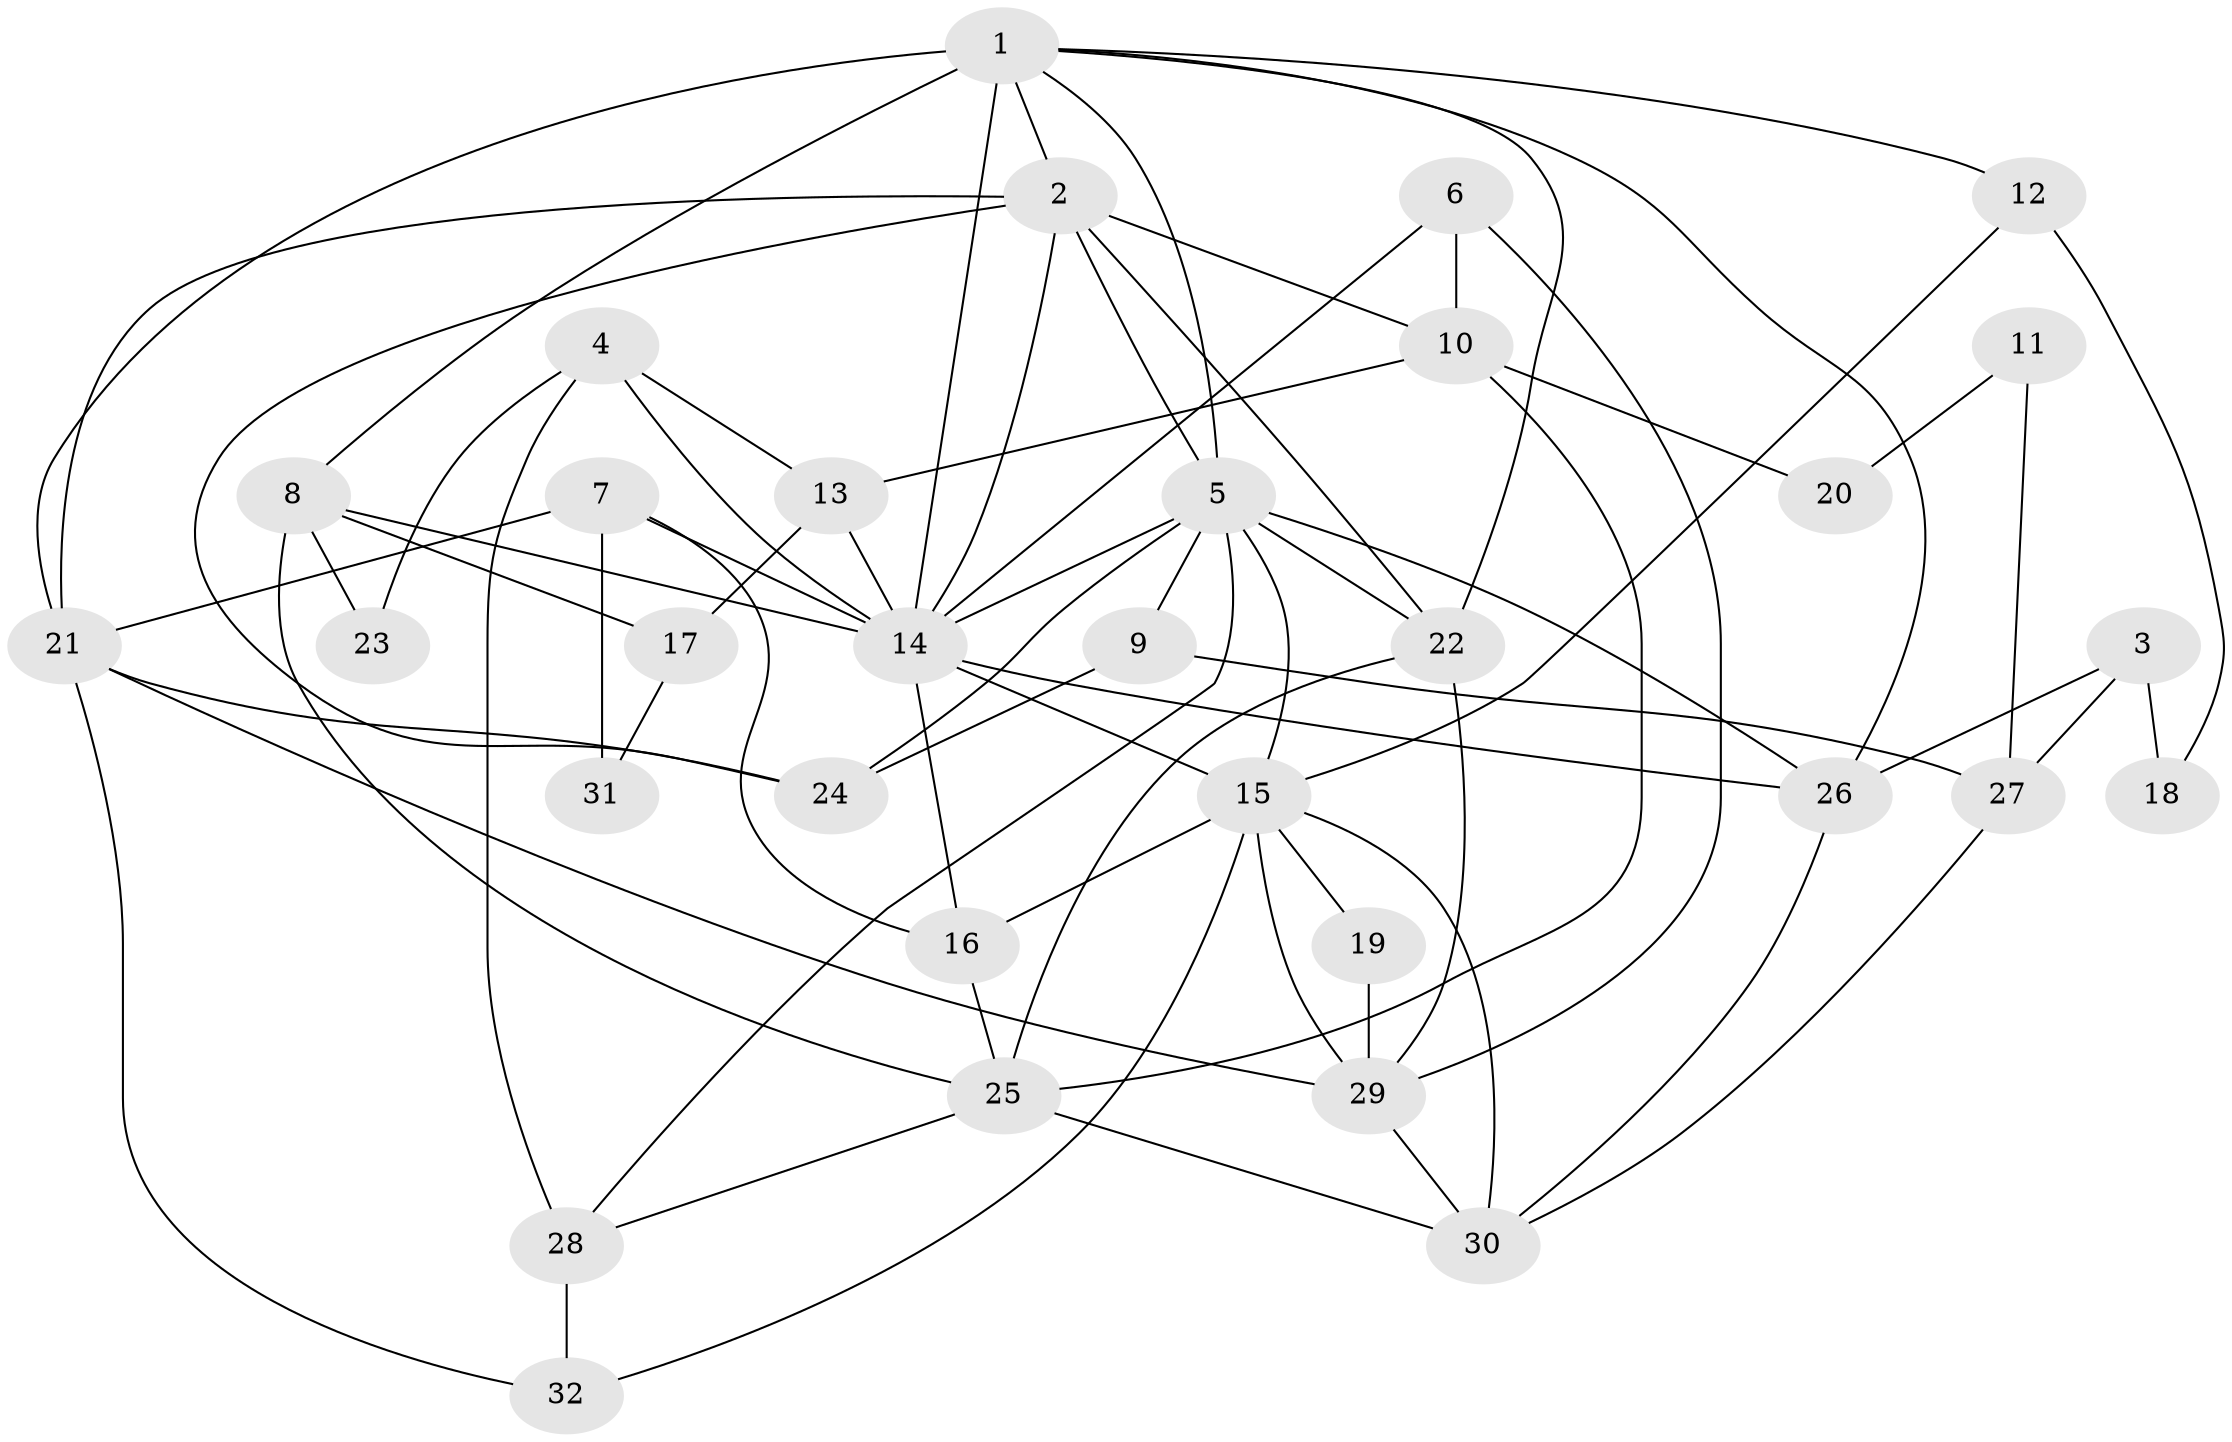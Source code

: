 // original degree distribution, {6: 0.06349206349206349, 2: 0.09523809523809523, 3: 0.30158730158730157, 4: 0.30158730158730157, 5: 0.19047619047619047, 7: 0.031746031746031744, 9: 0.015873015873015872}
// Generated by graph-tools (version 1.1) at 2025/36/03/09/25 02:36:04]
// undirected, 32 vertices, 72 edges
graph export_dot {
graph [start="1"]
  node [color=gray90,style=filled];
  1;
  2;
  3;
  4;
  5;
  6;
  7;
  8;
  9;
  10;
  11;
  12;
  13;
  14;
  15;
  16;
  17;
  18;
  19;
  20;
  21;
  22;
  23;
  24;
  25;
  26;
  27;
  28;
  29;
  30;
  31;
  32;
  1 -- 2 [weight=1.0];
  1 -- 5 [weight=2.0];
  1 -- 8 [weight=1.0];
  1 -- 12 [weight=2.0];
  1 -- 14 [weight=5.0];
  1 -- 21 [weight=1.0];
  1 -- 22 [weight=1.0];
  1 -- 26 [weight=1.0];
  2 -- 5 [weight=2.0];
  2 -- 10 [weight=1.0];
  2 -- 14 [weight=1.0];
  2 -- 21 [weight=1.0];
  2 -- 22 [weight=2.0];
  2 -- 24 [weight=3.0];
  3 -- 18 [weight=1.0];
  3 -- 26 [weight=1.0];
  3 -- 27 [weight=1.0];
  4 -- 13 [weight=1.0];
  4 -- 14 [weight=1.0];
  4 -- 23 [weight=1.0];
  4 -- 28 [weight=1.0];
  5 -- 9 [weight=1.0];
  5 -- 14 [weight=2.0];
  5 -- 15 [weight=2.0];
  5 -- 22 [weight=1.0];
  5 -- 24 [weight=1.0];
  5 -- 26 [weight=1.0];
  5 -- 28 [weight=1.0];
  6 -- 10 [weight=1.0];
  6 -- 14 [weight=1.0];
  6 -- 29 [weight=1.0];
  7 -- 14 [weight=1.0];
  7 -- 16 [weight=1.0];
  7 -- 21 [weight=1.0];
  7 -- 31 [weight=1.0];
  8 -- 14 [weight=1.0];
  8 -- 17 [weight=1.0];
  8 -- 23 [weight=1.0];
  8 -- 25 [weight=1.0];
  9 -- 24 [weight=1.0];
  9 -- 27 [weight=1.0];
  10 -- 13 [weight=1.0];
  10 -- 20 [weight=1.0];
  10 -- 25 [weight=1.0];
  11 -- 20 [weight=1.0];
  11 -- 27 [weight=1.0];
  12 -- 15 [weight=1.0];
  12 -- 18 [weight=1.0];
  13 -- 14 [weight=1.0];
  13 -- 17 [weight=1.0];
  14 -- 15 [weight=3.0];
  14 -- 16 [weight=1.0];
  14 -- 26 [weight=1.0];
  15 -- 16 [weight=1.0];
  15 -- 19 [weight=1.0];
  15 -- 29 [weight=1.0];
  15 -- 30 [weight=1.0];
  15 -- 32 [weight=1.0];
  16 -- 25 [weight=1.0];
  17 -- 31 [weight=1.0];
  19 -- 29 [weight=1.0];
  21 -- 24 [weight=2.0];
  21 -- 29 [weight=1.0];
  21 -- 32 [weight=1.0];
  22 -- 25 [weight=1.0];
  22 -- 29 [weight=1.0];
  25 -- 28 [weight=1.0];
  25 -- 30 [weight=1.0];
  26 -- 30 [weight=1.0];
  27 -- 30 [weight=1.0];
  28 -- 32 [weight=1.0];
  29 -- 30 [weight=1.0];
}
